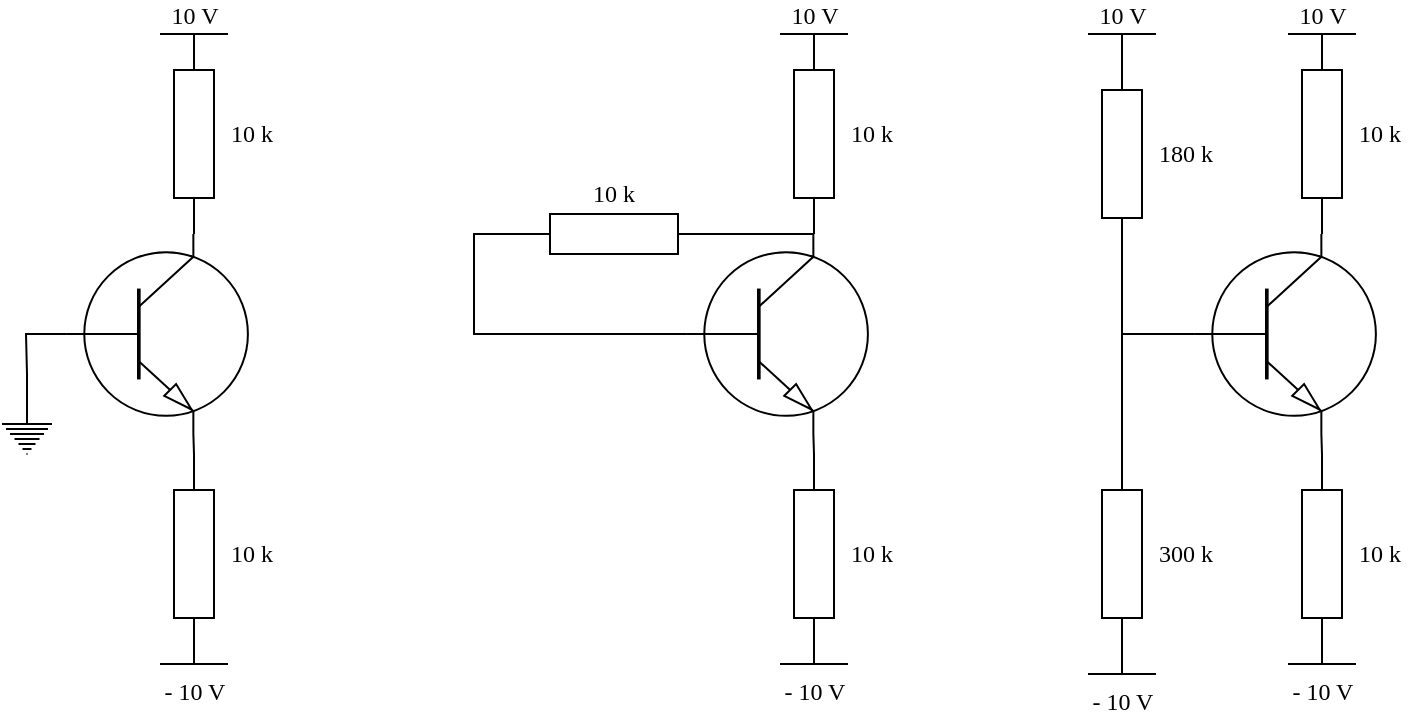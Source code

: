 <mxfile version="20.8.16" type="device"><diagram name="Page-1" id="k3AAxL-pJGwfL85Ems1u"><mxGraphModel dx="1434" dy="844" grid="1" gridSize="10" guides="1" tooltips="1" connect="1" arrows="1" fold="1" page="1" pageScale="1" pageWidth="827" pageHeight="1169" math="0" shadow="0"><root><mxCell id="0"/><mxCell id="1" parent="0"/><mxCell id="7qwyxcEEqQUu9YqwD5qP-1" value="" style="verticalLabelPosition=bottom;shadow=0;dashed=0;align=center;html=1;verticalAlign=top;shape=mxgraph.electrical.transistors.npn_transistor_1;" vertex="1" parent="1"><mxGeometry x="300" y="370" width="95" height="100" as="geometry"/></mxCell><mxCell id="7qwyxcEEqQUu9YqwD5qP-3" style="edgeStyle=orthogonalEdgeStyle;rounded=0;orthogonalLoop=1;jettySize=auto;html=1;exitX=1;exitY=0.5;exitDx=0;exitDy=0;exitPerimeter=0;entryX=0.7;entryY=0;entryDx=0;entryDy=0;entryPerimeter=0;endArrow=none;endFill=0;" edge="1" parent="1" source="7qwyxcEEqQUu9YqwD5qP-2" target="7qwyxcEEqQUu9YqwD5qP-1"><mxGeometry relative="1" as="geometry"/></mxCell><mxCell id="7qwyxcEEqQUu9YqwD5qP-2" value="" style="pointerEvents=1;verticalLabelPosition=bottom;shadow=0;dashed=0;align=center;html=1;verticalAlign=top;shape=mxgraph.electrical.resistors.resistor_1;rotation=90;" vertex="1" parent="1"><mxGeometry x="316" y="310" width="100" height="20" as="geometry"/></mxCell><mxCell id="7qwyxcEEqQUu9YqwD5qP-5" style="edgeStyle=orthogonalEdgeStyle;rounded=0;orthogonalLoop=1;jettySize=auto;html=1;exitX=0;exitY=0.5;exitDx=0;exitDy=0;exitPerimeter=0;entryX=0.7;entryY=1;entryDx=0;entryDy=0;entryPerimeter=0;endArrow=none;endFill=0;" edge="1" parent="1" source="7qwyxcEEqQUu9YqwD5qP-4" target="7qwyxcEEqQUu9YqwD5qP-1"><mxGeometry relative="1" as="geometry"/></mxCell><mxCell id="7qwyxcEEqQUu9YqwD5qP-4" value="" style="pointerEvents=1;verticalLabelPosition=bottom;shadow=0;dashed=0;align=center;html=1;verticalAlign=top;shape=mxgraph.electrical.resistors.resistor_1;rotation=90;" vertex="1" parent="1"><mxGeometry x="316" y="520" width="100" height="20" as="geometry"/></mxCell><mxCell id="7qwyxcEEqQUu9YqwD5qP-6" value="10 V" style="verticalLabelPosition=top;verticalAlign=bottom;shape=mxgraph.electrical.signal_sources.vdd;shadow=0;dashed=0;align=center;strokeWidth=1;fontSize=12;html=1;flipV=1;fontFamily=Charter;" vertex="1" parent="1"><mxGeometry x="349" y="270" width="34" height="10" as="geometry"/></mxCell><mxCell id="7qwyxcEEqQUu9YqwD5qP-8" value="- 10 V" style="pointerEvents=1;verticalLabelPosition=bottom;shadow=0;dashed=0;align=center;html=1;verticalAlign=top;shape=mxgraph.electrical.signal_sources.vss2;fontSize=12;flipV=1;fontFamily=Charter;" vertex="1" parent="1"><mxGeometry x="349" y="575" width="34" height="10" as="geometry"/></mxCell><mxCell id="7qwyxcEEqQUu9YqwD5qP-11" style="edgeStyle=orthogonalEdgeStyle;rounded=0;orthogonalLoop=1;jettySize=auto;html=1;exitX=0.5;exitY=0;exitDx=0;exitDy=0;exitPerimeter=0;entryX=0;entryY=0.5;entryDx=0;entryDy=0;entryPerimeter=0;fontFamily=Charter;endArrow=none;endFill=0;" edge="1" parent="1" source="7qwyxcEEqQUu9YqwD5qP-10" target="7qwyxcEEqQUu9YqwD5qP-1"><mxGeometry relative="1" as="geometry"/></mxCell><mxCell id="7qwyxcEEqQUu9YqwD5qP-10" value="" style="pointerEvents=1;verticalLabelPosition=bottom;shadow=0;dashed=0;align=center;html=1;verticalAlign=top;shape=mxgraph.electrical.signal_sources.protective_earth;fontFamily=Charter;" vertex="1" parent="1"><mxGeometry x="270" y="460" width="25" height="20" as="geometry"/></mxCell><mxCell id="7qwyxcEEqQUu9YqwD5qP-12" value="10 k" style="text;html=1;strokeColor=none;fillColor=none;align=center;verticalAlign=middle;whiteSpace=wrap;rounded=0;fontFamily=Charter;" vertex="1" parent="1"><mxGeometry x="380" y="310" width="30" height="20" as="geometry"/></mxCell><mxCell id="7qwyxcEEqQUu9YqwD5qP-13" value="10 k" style="text;html=1;strokeColor=none;fillColor=none;align=center;verticalAlign=middle;whiteSpace=wrap;rounded=0;fontFamily=Charter;" vertex="1" parent="1"><mxGeometry x="380" y="520" width="30" height="20" as="geometry"/></mxCell><mxCell id="7qwyxcEEqQUu9YqwD5qP-14" value="" style="verticalLabelPosition=bottom;shadow=0;dashed=0;align=center;html=1;verticalAlign=top;shape=mxgraph.electrical.transistors.npn_transistor_1;" vertex="1" parent="1"><mxGeometry x="610" y="370" width="95" height="100" as="geometry"/></mxCell><mxCell id="7qwyxcEEqQUu9YqwD5qP-15" style="edgeStyle=orthogonalEdgeStyle;rounded=0;orthogonalLoop=1;jettySize=auto;html=1;exitX=1;exitY=0.5;exitDx=0;exitDy=0;exitPerimeter=0;entryX=0.7;entryY=0;entryDx=0;entryDy=0;entryPerimeter=0;endArrow=none;endFill=0;" edge="1" parent="1" source="7qwyxcEEqQUu9YqwD5qP-16" target="7qwyxcEEqQUu9YqwD5qP-14"><mxGeometry relative="1" as="geometry"/></mxCell><mxCell id="7qwyxcEEqQUu9YqwD5qP-16" value="" style="pointerEvents=1;verticalLabelPosition=bottom;shadow=0;dashed=0;align=center;html=1;verticalAlign=top;shape=mxgraph.electrical.resistors.resistor_1;rotation=90;" vertex="1" parent="1"><mxGeometry x="626" y="310" width="100" height="20" as="geometry"/></mxCell><mxCell id="7qwyxcEEqQUu9YqwD5qP-17" style="edgeStyle=orthogonalEdgeStyle;rounded=0;orthogonalLoop=1;jettySize=auto;html=1;exitX=0;exitY=0.5;exitDx=0;exitDy=0;exitPerimeter=0;entryX=0.7;entryY=1;entryDx=0;entryDy=0;entryPerimeter=0;endArrow=none;endFill=0;" edge="1" parent="1" source="7qwyxcEEqQUu9YqwD5qP-18" target="7qwyxcEEqQUu9YqwD5qP-14"><mxGeometry relative="1" as="geometry"/></mxCell><mxCell id="7qwyxcEEqQUu9YqwD5qP-18" value="" style="pointerEvents=1;verticalLabelPosition=bottom;shadow=0;dashed=0;align=center;html=1;verticalAlign=top;shape=mxgraph.electrical.resistors.resistor_1;rotation=90;" vertex="1" parent="1"><mxGeometry x="626" y="520" width="100" height="20" as="geometry"/></mxCell><mxCell id="7qwyxcEEqQUu9YqwD5qP-19" value="10 V" style="verticalLabelPosition=top;verticalAlign=bottom;shape=mxgraph.electrical.signal_sources.vdd;shadow=0;dashed=0;align=center;strokeWidth=1;fontSize=12;html=1;flipV=1;fontFamily=Charter;" vertex="1" parent="1"><mxGeometry x="659" y="270" width="34" height="10" as="geometry"/></mxCell><mxCell id="7qwyxcEEqQUu9YqwD5qP-20" value="- 10 V" style="pointerEvents=1;verticalLabelPosition=bottom;shadow=0;dashed=0;align=center;html=1;verticalAlign=top;shape=mxgraph.electrical.signal_sources.vss2;fontSize=12;flipV=1;fontFamily=Charter;" vertex="1" parent="1"><mxGeometry x="659" y="575" width="34" height="10" as="geometry"/></mxCell><mxCell id="7qwyxcEEqQUu9YqwD5qP-23" value="10 k" style="text;html=1;strokeColor=none;fillColor=none;align=center;verticalAlign=middle;whiteSpace=wrap;rounded=0;fontFamily=Charter;" vertex="1" parent="1"><mxGeometry x="690" y="310" width="30" height="20" as="geometry"/></mxCell><mxCell id="7qwyxcEEqQUu9YqwD5qP-24" value="10 k" style="text;html=1;strokeColor=none;fillColor=none;align=center;verticalAlign=middle;whiteSpace=wrap;rounded=0;fontFamily=Charter;" vertex="1" parent="1"><mxGeometry x="690" y="520" width="30" height="20" as="geometry"/></mxCell><mxCell id="7qwyxcEEqQUu9YqwD5qP-26" style="edgeStyle=orthogonalEdgeStyle;rounded=0;orthogonalLoop=1;jettySize=auto;html=1;exitX=0;exitY=0.5;exitDx=0;exitDy=0;exitPerimeter=0;entryX=1;entryY=0.5;entryDx=0;entryDy=0;entryPerimeter=0;fontFamily=Charter;fontSize=12;endArrow=none;endFill=0;" edge="1" parent="1" source="7qwyxcEEqQUu9YqwD5qP-25" target="7qwyxcEEqQUu9YqwD5qP-16"><mxGeometry relative="1" as="geometry"><Array as="points"><mxPoint x="640" y="370"/><mxPoint x="640" y="370"/></Array></mxGeometry></mxCell><mxCell id="7qwyxcEEqQUu9YqwD5qP-27" style="edgeStyle=orthogonalEdgeStyle;rounded=0;orthogonalLoop=1;jettySize=auto;html=1;exitX=1;exitY=0.5;exitDx=0;exitDy=0;exitPerimeter=0;entryX=0;entryY=0.5;entryDx=0;entryDy=0;entryPerimeter=0;fontFamily=Charter;fontSize=12;endArrow=none;endFill=0;" edge="1" parent="1" source="7qwyxcEEqQUu9YqwD5qP-25" target="7qwyxcEEqQUu9YqwD5qP-14"><mxGeometry relative="1" as="geometry"/></mxCell><mxCell id="7qwyxcEEqQUu9YqwD5qP-25" value="" style="pointerEvents=1;verticalLabelPosition=bottom;shadow=0;dashed=0;align=center;html=1;verticalAlign=top;shape=mxgraph.electrical.resistors.resistor_1;rotation=-180;" vertex="1" parent="1"><mxGeometry x="526" y="360" width="100" height="20" as="geometry"/></mxCell><mxCell id="7qwyxcEEqQUu9YqwD5qP-28" value="10 k" style="text;html=1;strokeColor=none;fillColor=none;align=center;verticalAlign=middle;whiteSpace=wrap;rounded=0;fontFamily=Charter;" vertex="1" parent="1"><mxGeometry x="561" y="340" width="30" height="20" as="geometry"/></mxCell><mxCell id="7qwyxcEEqQUu9YqwD5qP-29" value="" style="verticalLabelPosition=bottom;shadow=0;dashed=0;align=center;html=1;verticalAlign=top;shape=mxgraph.electrical.transistors.npn_transistor_1;" vertex="1" parent="1"><mxGeometry x="864" y="370" width="95" height="100" as="geometry"/></mxCell><mxCell id="7qwyxcEEqQUu9YqwD5qP-30" style="edgeStyle=orthogonalEdgeStyle;rounded=0;orthogonalLoop=1;jettySize=auto;html=1;exitX=1;exitY=0.5;exitDx=0;exitDy=0;exitPerimeter=0;entryX=0.7;entryY=0;entryDx=0;entryDy=0;entryPerimeter=0;endArrow=none;endFill=0;" edge="1" parent="1" source="7qwyxcEEqQUu9YqwD5qP-31" target="7qwyxcEEqQUu9YqwD5qP-29"><mxGeometry relative="1" as="geometry"/></mxCell><mxCell id="7qwyxcEEqQUu9YqwD5qP-31" value="" style="pointerEvents=1;verticalLabelPosition=bottom;shadow=0;dashed=0;align=center;html=1;verticalAlign=top;shape=mxgraph.electrical.resistors.resistor_1;rotation=90;" vertex="1" parent="1"><mxGeometry x="880" y="310" width="100" height="20" as="geometry"/></mxCell><mxCell id="7qwyxcEEqQUu9YqwD5qP-32" style="edgeStyle=orthogonalEdgeStyle;rounded=0;orthogonalLoop=1;jettySize=auto;html=1;exitX=0;exitY=0.5;exitDx=0;exitDy=0;exitPerimeter=0;entryX=0.7;entryY=1;entryDx=0;entryDy=0;entryPerimeter=0;endArrow=none;endFill=0;" edge="1" parent="1" source="7qwyxcEEqQUu9YqwD5qP-33" target="7qwyxcEEqQUu9YqwD5qP-29"><mxGeometry relative="1" as="geometry"/></mxCell><mxCell id="7qwyxcEEqQUu9YqwD5qP-33" value="" style="pointerEvents=1;verticalLabelPosition=bottom;shadow=0;dashed=0;align=center;html=1;verticalAlign=top;shape=mxgraph.electrical.resistors.resistor_1;rotation=90;" vertex="1" parent="1"><mxGeometry x="880" y="520" width="100" height="20" as="geometry"/></mxCell><mxCell id="7qwyxcEEqQUu9YqwD5qP-34" value="10 V" style="verticalLabelPosition=top;verticalAlign=bottom;shape=mxgraph.electrical.signal_sources.vdd;shadow=0;dashed=0;align=center;strokeWidth=1;fontSize=12;html=1;flipV=1;fontFamily=Charter;" vertex="1" parent="1"><mxGeometry x="913" y="270" width="34" height="10" as="geometry"/></mxCell><mxCell id="7qwyxcEEqQUu9YqwD5qP-35" value="- 10 V" style="pointerEvents=1;verticalLabelPosition=bottom;shadow=0;dashed=0;align=center;html=1;verticalAlign=top;shape=mxgraph.electrical.signal_sources.vss2;fontSize=12;flipV=1;fontFamily=Charter;" vertex="1" parent="1"><mxGeometry x="913" y="575" width="34" height="10" as="geometry"/></mxCell><mxCell id="7qwyxcEEqQUu9YqwD5qP-36" value="10 k" style="text;html=1;strokeColor=none;fillColor=none;align=center;verticalAlign=middle;whiteSpace=wrap;rounded=0;fontFamily=Charter;" vertex="1" parent="1"><mxGeometry x="944" y="310" width="30" height="20" as="geometry"/></mxCell><mxCell id="7qwyxcEEqQUu9YqwD5qP-37" value="10 k" style="text;html=1;strokeColor=none;fillColor=none;align=center;verticalAlign=middle;whiteSpace=wrap;rounded=0;fontFamily=Charter;" vertex="1" parent="1"><mxGeometry x="944" y="520" width="30" height="20" as="geometry"/></mxCell><mxCell id="7qwyxcEEqQUu9YqwD5qP-45" style="edgeStyle=orthogonalEdgeStyle;rounded=0;orthogonalLoop=1;jettySize=auto;html=1;exitX=1;exitY=0.5;exitDx=0;exitDy=0;exitPerimeter=0;entryX=0;entryY=0.5;entryDx=0;entryDy=0;entryPerimeter=0;fontFamily=Charter;fontSize=12;endArrow=none;endFill=0;" edge="1" parent="1" source="7qwyxcEEqQUu9YqwD5qP-40" target="7qwyxcEEqQUu9YqwD5qP-42"><mxGeometry relative="1" as="geometry"/></mxCell><mxCell id="7qwyxcEEqQUu9YqwD5qP-46" style="edgeStyle=orthogonalEdgeStyle;rounded=0;orthogonalLoop=1;jettySize=auto;html=1;exitX=1;exitY=0.5;exitDx=0;exitDy=0;exitPerimeter=0;entryX=0;entryY=0.5;entryDx=0;entryDy=0;entryPerimeter=0;fontFamily=Charter;fontSize=12;endArrow=none;endFill=0;" edge="1" parent="1" source="7qwyxcEEqQUu9YqwD5qP-40" target="7qwyxcEEqQUu9YqwD5qP-29"><mxGeometry relative="1" as="geometry"/></mxCell><mxCell id="7qwyxcEEqQUu9YqwD5qP-40" value="" style="pointerEvents=1;verticalLabelPosition=bottom;shadow=0;dashed=0;align=center;html=1;verticalAlign=top;shape=mxgraph.electrical.resistors.resistor_1;rotation=90;" vertex="1" parent="1"><mxGeometry x="780" y="320" width="100" height="20" as="geometry"/></mxCell><mxCell id="7qwyxcEEqQUu9YqwD5qP-41" value="180 k" style="text;html=1;strokeColor=none;fillColor=none;align=center;verticalAlign=middle;whiteSpace=wrap;rounded=0;fontFamily=Charter;" vertex="1" parent="1"><mxGeometry x="847" y="320" width="30" height="20" as="geometry"/></mxCell><mxCell id="7qwyxcEEqQUu9YqwD5qP-42" value="" style="pointerEvents=1;verticalLabelPosition=bottom;shadow=0;dashed=0;align=center;html=1;verticalAlign=top;shape=mxgraph.electrical.resistors.resistor_1;rotation=90;" vertex="1" parent="1"><mxGeometry x="780" y="520" width="100" height="20" as="geometry"/></mxCell><mxCell id="7qwyxcEEqQUu9YqwD5qP-43" value="10 V" style="verticalLabelPosition=top;verticalAlign=bottom;shape=mxgraph.electrical.signal_sources.vdd;shadow=0;dashed=0;align=center;strokeWidth=1;fontSize=12;html=1;flipV=1;fontFamily=Charter;" vertex="1" parent="1"><mxGeometry x="813" y="270" width="34" height="10" as="geometry"/></mxCell><mxCell id="7qwyxcEEqQUu9YqwD5qP-44" value="- 10 V" style="pointerEvents=1;verticalLabelPosition=bottom;shadow=0;dashed=0;align=center;html=1;verticalAlign=top;shape=mxgraph.electrical.signal_sources.vss2;fontSize=12;flipV=1;fontFamily=Charter;" vertex="1" parent="1"><mxGeometry x="813" y="580" width="34" height="10" as="geometry"/></mxCell><mxCell id="7qwyxcEEqQUu9YqwD5qP-47" value="300 k" style="text;html=1;strokeColor=none;fillColor=none;align=center;verticalAlign=middle;whiteSpace=wrap;rounded=0;fontFamily=Charter;" vertex="1" parent="1"><mxGeometry x="847" y="520" width="30" height="20" as="geometry"/></mxCell></root></mxGraphModel></diagram></mxfile>